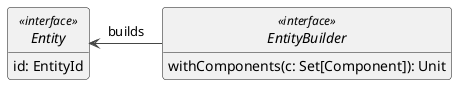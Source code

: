 @startuml
!theme vibrant

interface Entity <<interface>> {
  id: EntityId
}

interface EntityBuilder <<interface>> {
  withComponents(c: Set[Component]): Unit
}

Entity <- EntityBuilder : builds

hide empty members
hide interface circle

@enduml